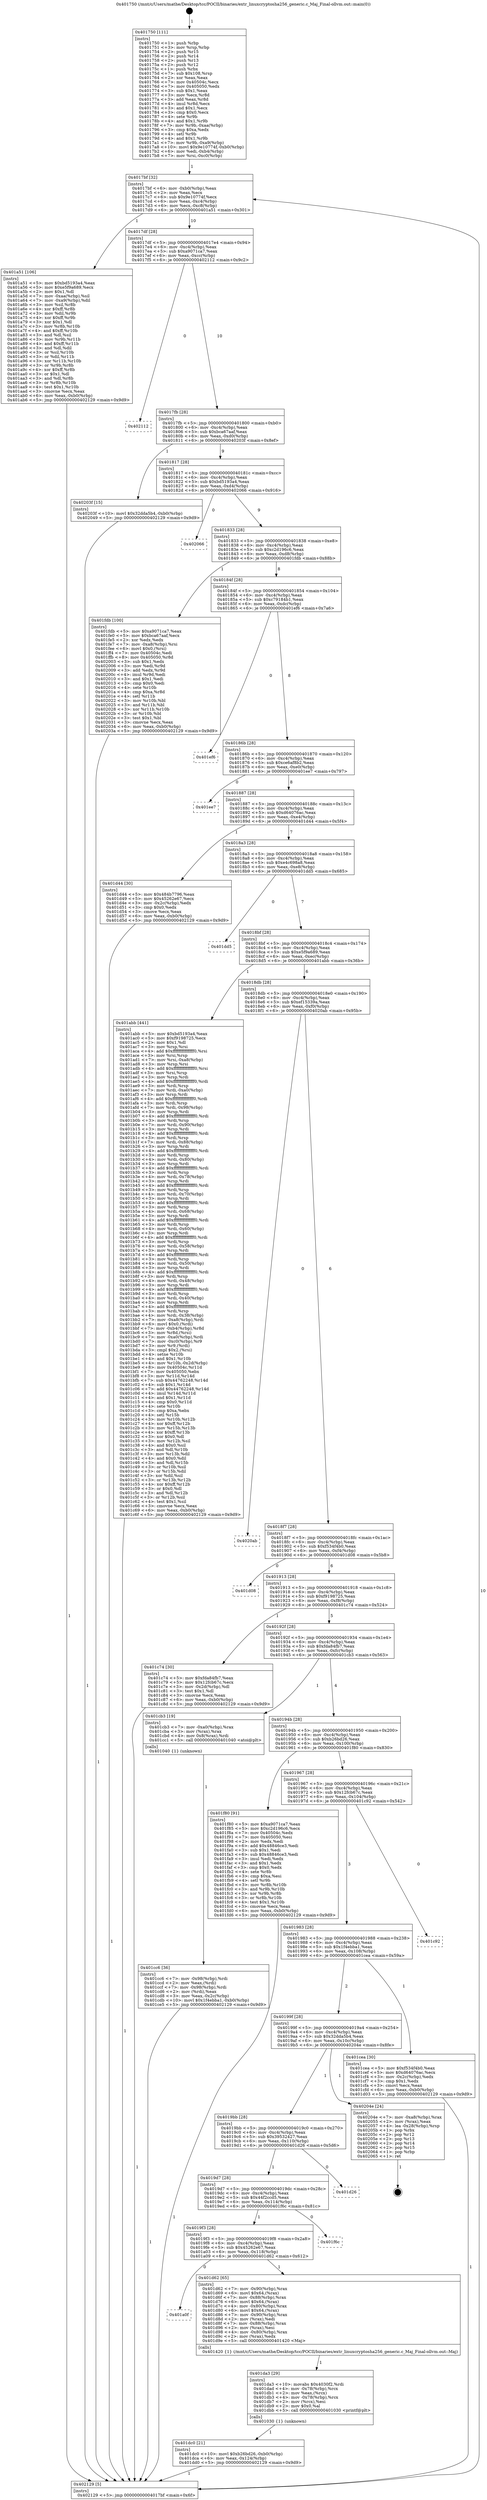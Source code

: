 digraph "0x401750" {
  label = "0x401750 (/mnt/c/Users/mathe/Desktop/tcc/POCII/binaries/extr_linuxcryptosha256_generic.c_Maj_Final-ollvm.out::main(0))"
  labelloc = "t"
  node[shape=record]

  Entry [label="",width=0.3,height=0.3,shape=circle,fillcolor=black,style=filled]
  "0x4017bf" [label="{
     0x4017bf [32]\l
     | [instrs]\l
     &nbsp;&nbsp;0x4017bf \<+6\>: mov -0xb0(%rbp),%eax\l
     &nbsp;&nbsp;0x4017c5 \<+2\>: mov %eax,%ecx\l
     &nbsp;&nbsp;0x4017c7 \<+6\>: sub $0x9e10774f,%ecx\l
     &nbsp;&nbsp;0x4017cd \<+6\>: mov %eax,-0xc4(%rbp)\l
     &nbsp;&nbsp;0x4017d3 \<+6\>: mov %ecx,-0xc8(%rbp)\l
     &nbsp;&nbsp;0x4017d9 \<+6\>: je 0000000000401a51 \<main+0x301\>\l
  }"]
  "0x401a51" [label="{
     0x401a51 [106]\l
     | [instrs]\l
     &nbsp;&nbsp;0x401a51 \<+5\>: mov $0xbd5193a4,%eax\l
     &nbsp;&nbsp;0x401a56 \<+5\>: mov $0xe5f9a689,%ecx\l
     &nbsp;&nbsp;0x401a5b \<+2\>: mov $0x1,%dl\l
     &nbsp;&nbsp;0x401a5d \<+7\>: mov -0xaa(%rbp),%sil\l
     &nbsp;&nbsp;0x401a64 \<+7\>: mov -0xa9(%rbp),%dil\l
     &nbsp;&nbsp;0x401a6b \<+3\>: mov %sil,%r8b\l
     &nbsp;&nbsp;0x401a6e \<+4\>: xor $0xff,%r8b\l
     &nbsp;&nbsp;0x401a72 \<+3\>: mov %dil,%r9b\l
     &nbsp;&nbsp;0x401a75 \<+4\>: xor $0xff,%r9b\l
     &nbsp;&nbsp;0x401a79 \<+3\>: xor $0x1,%dl\l
     &nbsp;&nbsp;0x401a7c \<+3\>: mov %r8b,%r10b\l
     &nbsp;&nbsp;0x401a7f \<+4\>: and $0xff,%r10b\l
     &nbsp;&nbsp;0x401a83 \<+3\>: and %dl,%sil\l
     &nbsp;&nbsp;0x401a86 \<+3\>: mov %r9b,%r11b\l
     &nbsp;&nbsp;0x401a89 \<+4\>: and $0xff,%r11b\l
     &nbsp;&nbsp;0x401a8d \<+3\>: and %dl,%dil\l
     &nbsp;&nbsp;0x401a90 \<+3\>: or %sil,%r10b\l
     &nbsp;&nbsp;0x401a93 \<+3\>: or %dil,%r11b\l
     &nbsp;&nbsp;0x401a96 \<+3\>: xor %r11b,%r10b\l
     &nbsp;&nbsp;0x401a99 \<+3\>: or %r9b,%r8b\l
     &nbsp;&nbsp;0x401a9c \<+4\>: xor $0xff,%r8b\l
     &nbsp;&nbsp;0x401aa0 \<+3\>: or $0x1,%dl\l
     &nbsp;&nbsp;0x401aa3 \<+3\>: and %dl,%r8b\l
     &nbsp;&nbsp;0x401aa6 \<+3\>: or %r8b,%r10b\l
     &nbsp;&nbsp;0x401aa9 \<+4\>: test $0x1,%r10b\l
     &nbsp;&nbsp;0x401aad \<+3\>: cmovne %ecx,%eax\l
     &nbsp;&nbsp;0x401ab0 \<+6\>: mov %eax,-0xb0(%rbp)\l
     &nbsp;&nbsp;0x401ab6 \<+5\>: jmp 0000000000402129 \<main+0x9d9\>\l
  }"]
  "0x4017df" [label="{
     0x4017df [28]\l
     | [instrs]\l
     &nbsp;&nbsp;0x4017df \<+5\>: jmp 00000000004017e4 \<main+0x94\>\l
     &nbsp;&nbsp;0x4017e4 \<+6\>: mov -0xc4(%rbp),%eax\l
     &nbsp;&nbsp;0x4017ea \<+5\>: sub $0xa9071ca7,%eax\l
     &nbsp;&nbsp;0x4017ef \<+6\>: mov %eax,-0xcc(%rbp)\l
     &nbsp;&nbsp;0x4017f5 \<+6\>: je 0000000000402112 \<main+0x9c2\>\l
  }"]
  "0x402129" [label="{
     0x402129 [5]\l
     | [instrs]\l
     &nbsp;&nbsp;0x402129 \<+5\>: jmp 00000000004017bf \<main+0x6f\>\l
  }"]
  "0x401750" [label="{
     0x401750 [111]\l
     | [instrs]\l
     &nbsp;&nbsp;0x401750 \<+1\>: push %rbp\l
     &nbsp;&nbsp;0x401751 \<+3\>: mov %rsp,%rbp\l
     &nbsp;&nbsp;0x401754 \<+2\>: push %r15\l
     &nbsp;&nbsp;0x401756 \<+2\>: push %r14\l
     &nbsp;&nbsp;0x401758 \<+2\>: push %r13\l
     &nbsp;&nbsp;0x40175a \<+2\>: push %r12\l
     &nbsp;&nbsp;0x40175c \<+1\>: push %rbx\l
     &nbsp;&nbsp;0x40175d \<+7\>: sub $0x108,%rsp\l
     &nbsp;&nbsp;0x401764 \<+2\>: xor %eax,%eax\l
     &nbsp;&nbsp;0x401766 \<+7\>: mov 0x40504c,%ecx\l
     &nbsp;&nbsp;0x40176d \<+7\>: mov 0x405050,%edx\l
     &nbsp;&nbsp;0x401774 \<+3\>: sub $0x1,%eax\l
     &nbsp;&nbsp;0x401777 \<+3\>: mov %ecx,%r8d\l
     &nbsp;&nbsp;0x40177a \<+3\>: add %eax,%r8d\l
     &nbsp;&nbsp;0x40177d \<+4\>: imul %r8d,%ecx\l
     &nbsp;&nbsp;0x401781 \<+3\>: and $0x1,%ecx\l
     &nbsp;&nbsp;0x401784 \<+3\>: cmp $0x0,%ecx\l
     &nbsp;&nbsp;0x401787 \<+4\>: sete %r9b\l
     &nbsp;&nbsp;0x40178b \<+4\>: and $0x1,%r9b\l
     &nbsp;&nbsp;0x40178f \<+7\>: mov %r9b,-0xaa(%rbp)\l
     &nbsp;&nbsp;0x401796 \<+3\>: cmp $0xa,%edx\l
     &nbsp;&nbsp;0x401799 \<+4\>: setl %r9b\l
     &nbsp;&nbsp;0x40179d \<+4\>: and $0x1,%r9b\l
     &nbsp;&nbsp;0x4017a1 \<+7\>: mov %r9b,-0xa9(%rbp)\l
     &nbsp;&nbsp;0x4017a8 \<+10\>: movl $0x9e10774f,-0xb0(%rbp)\l
     &nbsp;&nbsp;0x4017b2 \<+6\>: mov %edi,-0xb4(%rbp)\l
     &nbsp;&nbsp;0x4017b8 \<+7\>: mov %rsi,-0xc0(%rbp)\l
  }"]
  Exit [label="",width=0.3,height=0.3,shape=circle,fillcolor=black,style=filled,peripheries=2]
  "0x402112" [label="{
     0x402112\l
  }", style=dashed]
  "0x4017fb" [label="{
     0x4017fb [28]\l
     | [instrs]\l
     &nbsp;&nbsp;0x4017fb \<+5\>: jmp 0000000000401800 \<main+0xb0\>\l
     &nbsp;&nbsp;0x401800 \<+6\>: mov -0xc4(%rbp),%eax\l
     &nbsp;&nbsp;0x401806 \<+5\>: sub $0xbca67aaf,%eax\l
     &nbsp;&nbsp;0x40180b \<+6\>: mov %eax,-0xd0(%rbp)\l
     &nbsp;&nbsp;0x401811 \<+6\>: je 000000000040203f \<main+0x8ef\>\l
  }"]
  "0x401dc0" [label="{
     0x401dc0 [21]\l
     | [instrs]\l
     &nbsp;&nbsp;0x401dc0 \<+10\>: movl $0xb26bd26,-0xb0(%rbp)\l
     &nbsp;&nbsp;0x401dca \<+6\>: mov %eax,-0x124(%rbp)\l
     &nbsp;&nbsp;0x401dd0 \<+5\>: jmp 0000000000402129 \<main+0x9d9\>\l
  }"]
  "0x40203f" [label="{
     0x40203f [15]\l
     | [instrs]\l
     &nbsp;&nbsp;0x40203f \<+10\>: movl $0x32dda5b4,-0xb0(%rbp)\l
     &nbsp;&nbsp;0x402049 \<+5\>: jmp 0000000000402129 \<main+0x9d9\>\l
  }"]
  "0x401817" [label="{
     0x401817 [28]\l
     | [instrs]\l
     &nbsp;&nbsp;0x401817 \<+5\>: jmp 000000000040181c \<main+0xcc\>\l
     &nbsp;&nbsp;0x40181c \<+6\>: mov -0xc4(%rbp),%eax\l
     &nbsp;&nbsp;0x401822 \<+5\>: sub $0xbd5193a4,%eax\l
     &nbsp;&nbsp;0x401827 \<+6\>: mov %eax,-0xd4(%rbp)\l
     &nbsp;&nbsp;0x40182d \<+6\>: je 0000000000402066 \<main+0x916\>\l
  }"]
  "0x401da3" [label="{
     0x401da3 [29]\l
     | [instrs]\l
     &nbsp;&nbsp;0x401da3 \<+10\>: movabs $0x4030f2,%rdi\l
     &nbsp;&nbsp;0x401dad \<+4\>: mov -0x78(%rbp),%rcx\l
     &nbsp;&nbsp;0x401db1 \<+2\>: mov %eax,(%rcx)\l
     &nbsp;&nbsp;0x401db3 \<+4\>: mov -0x78(%rbp),%rcx\l
     &nbsp;&nbsp;0x401db7 \<+2\>: mov (%rcx),%esi\l
     &nbsp;&nbsp;0x401db9 \<+2\>: mov $0x0,%al\l
     &nbsp;&nbsp;0x401dbb \<+5\>: call 0000000000401030 \<printf@plt\>\l
     | [calls]\l
     &nbsp;&nbsp;0x401030 \{1\} (unknown)\l
  }"]
  "0x402066" [label="{
     0x402066\l
  }", style=dashed]
  "0x401833" [label="{
     0x401833 [28]\l
     | [instrs]\l
     &nbsp;&nbsp;0x401833 \<+5\>: jmp 0000000000401838 \<main+0xe8\>\l
     &nbsp;&nbsp;0x401838 \<+6\>: mov -0xc4(%rbp),%eax\l
     &nbsp;&nbsp;0x40183e \<+5\>: sub $0xc2d196c6,%eax\l
     &nbsp;&nbsp;0x401843 \<+6\>: mov %eax,-0xd8(%rbp)\l
     &nbsp;&nbsp;0x401849 \<+6\>: je 0000000000401fdb \<main+0x88b\>\l
  }"]
  "0x401a0f" [label="{
     0x401a0f\l
  }", style=dashed]
  "0x401fdb" [label="{
     0x401fdb [100]\l
     | [instrs]\l
     &nbsp;&nbsp;0x401fdb \<+5\>: mov $0xa9071ca7,%eax\l
     &nbsp;&nbsp;0x401fe0 \<+5\>: mov $0xbca67aaf,%ecx\l
     &nbsp;&nbsp;0x401fe5 \<+2\>: xor %edx,%edx\l
     &nbsp;&nbsp;0x401fe7 \<+7\>: mov -0xa8(%rbp),%rsi\l
     &nbsp;&nbsp;0x401fee \<+6\>: movl $0x0,(%rsi)\l
     &nbsp;&nbsp;0x401ff4 \<+7\>: mov 0x40504c,%edi\l
     &nbsp;&nbsp;0x401ffb \<+8\>: mov 0x405050,%r8d\l
     &nbsp;&nbsp;0x402003 \<+3\>: sub $0x1,%edx\l
     &nbsp;&nbsp;0x402006 \<+3\>: mov %edi,%r9d\l
     &nbsp;&nbsp;0x402009 \<+3\>: add %edx,%r9d\l
     &nbsp;&nbsp;0x40200c \<+4\>: imul %r9d,%edi\l
     &nbsp;&nbsp;0x402010 \<+3\>: and $0x1,%edi\l
     &nbsp;&nbsp;0x402013 \<+3\>: cmp $0x0,%edi\l
     &nbsp;&nbsp;0x402016 \<+4\>: sete %r10b\l
     &nbsp;&nbsp;0x40201a \<+4\>: cmp $0xa,%r8d\l
     &nbsp;&nbsp;0x40201e \<+4\>: setl %r11b\l
     &nbsp;&nbsp;0x402022 \<+3\>: mov %r10b,%bl\l
     &nbsp;&nbsp;0x402025 \<+3\>: and %r11b,%bl\l
     &nbsp;&nbsp;0x402028 \<+3\>: xor %r11b,%r10b\l
     &nbsp;&nbsp;0x40202b \<+3\>: or %r10b,%bl\l
     &nbsp;&nbsp;0x40202e \<+3\>: test $0x1,%bl\l
     &nbsp;&nbsp;0x402031 \<+3\>: cmovne %ecx,%eax\l
     &nbsp;&nbsp;0x402034 \<+6\>: mov %eax,-0xb0(%rbp)\l
     &nbsp;&nbsp;0x40203a \<+5\>: jmp 0000000000402129 \<main+0x9d9\>\l
  }"]
  "0x40184f" [label="{
     0x40184f [28]\l
     | [instrs]\l
     &nbsp;&nbsp;0x40184f \<+5\>: jmp 0000000000401854 \<main+0x104\>\l
     &nbsp;&nbsp;0x401854 \<+6\>: mov -0xc4(%rbp),%eax\l
     &nbsp;&nbsp;0x40185a \<+5\>: sub $0xc79184b1,%eax\l
     &nbsp;&nbsp;0x40185f \<+6\>: mov %eax,-0xdc(%rbp)\l
     &nbsp;&nbsp;0x401865 \<+6\>: je 0000000000401ef6 \<main+0x7a6\>\l
  }"]
  "0x401d62" [label="{
     0x401d62 [65]\l
     | [instrs]\l
     &nbsp;&nbsp;0x401d62 \<+7\>: mov -0x90(%rbp),%rax\l
     &nbsp;&nbsp;0x401d69 \<+6\>: movl $0x64,(%rax)\l
     &nbsp;&nbsp;0x401d6f \<+7\>: mov -0x88(%rbp),%rax\l
     &nbsp;&nbsp;0x401d76 \<+6\>: movl $0x64,(%rax)\l
     &nbsp;&nbsp;0x401d7c \<+4\>: mov -0x80(%rbp),%rax\l
     &nbsp;&nbsp;0x401d80 \<+6\>: movl $0x64,(%rax)\l
     &nbsp;&nbsp;0x401d86 \<+7\>: mov -0x90(%rbp),%rax\l
     &nbsp;&nbsp;0x401d8d \<+2\>: mov (%rax),%edi\l
     &nbsp;&nbsp;0x401d8f \<+7\>: mov -0x88(%rbp),%rax\l
     &nbsp;&nbsp;0x401d96 \<+2\>: mov (%rax),%esi\l
     &nbsp;&nbsp;0x401d98 \<+4\>: mov -0x80(%rbp),%rax\l
     &nbsp;&nbsp;0x401d9c \<+2\>: mov (%rax),%edx\l
     &nbsp;&nbsp;0x401d9e \<+5\>: call 0000000000401420 \<Maj\>\l
     | [calls]\l
     &nbsp;&nbsp;0x401420 \{1\} (/mnt/c/Users/mathe/Desktop/tcc/POCII/binaries/extr_linuxcryptosha256_generic.c_Maj_Final-ollvm.out::Maj)\l
  }"]
  "0x401ef6" [label="{
     0x401ef6\l
  }", style=dashed]
  "0x40186b" [label="{
     0x40186b [28]\l
     | [instrs]\l
     &nbsp;&nbsp;0x40186b \<+5\>: jmp 0000000000401870 \<main+0x120\>\l
     &nbsp;&nbsp;0x401870 \<+6\>: mov -0xc4(%rbp),%eax\l
     &nbsp;&nbsp;0x401876 \<+5\>: sub $0xce6af8b2,%eax\l
     &nbsp;&nbsp;0x40187b \<+6\>: mov %eax,-0xe0(%rbp)\l
     &nbsp;&nbsp;0x401881 \<+6\>: je 0000000000401ee7 \<main+0x797\>\l
  }"]
  "0x4019f3" [label="{
     0x4019f3 [28]\l
     | [instrs]\l
     &nbsp;&nbsp;0x4019f3 \<+5\>: jmp 00000000004019f8 \<main+0x2a8\>\l
     &nbsp;&nbsp;0x4019f8 \<+6\>: mov -0xc4(%rbp),%eax\l
     &nbsp;&nbsp;0x4019fe \<+5\>: sub $0x45262e67,%eax\l
     &nbsp;&nbsp;0x401a03 \<+6\>: mov %eax,-0x118(%rbp)\l
     &nbsp;&nbsp;0x401a09 \<+6\>: je 0000000000401d62 \<main+0x612\>\l
  }"]
  "0x401ee7" [label="{
     0x401ee7\l
  }", style=dashed]
  "0x401887" [label="{
     0x401887 [28]\l
     | [instrs]\l
     &nbsp;&nbsp;0x401887 \<+5\>: jmp 000000000040188c \<main+0x13c\>\l
     &nbsp;&nbsp;0x40188c \<+6\>: mov -0xc4(%rbp),%eax\l
     &nbsp;&nbsp;0x401892 \<+5\>: sub $0xd64076ac,%eax\l
     &nbsp;&nbsp;0x401897 \<+6\>: mov %eax,-0xe4(%rbp)\l
     &nbsp;&nbsp;0x40189d \<+6\>: je 0000000000401d44 \<main+0x5f4\>\l
  }"]
  "0x401f6c" [label="{
     0x401f6c\l
  }", style=dashed]
  "0x401d44" [label="{
     0x401d44 [30]\l
     | [instrs]\l
     &nbsp;&nbsp;0x401d44 \<+5\>: mov $0x484b7796,%eax\l
     &nbsp;&nbsp;0x401d49 \<+5\>: mov $0x45262e67,%ecx\l
     &nbsp;&nbsp;0x401d4e \<+3\>: mov -0x2c(%rbp),%edx\l
     &nbsp;&nbsp;0x401d51 \<+3\>: cmp $0x0,%edx\l
     &nbsp;&nbsp;0x401d54 \<+3\>: cmove %ecx,%eax\l
     &nbsp;&nbsp;0x401d57 \<+6\>: mov %eax,-0xb0(%rbp)\l
     &nbsp;&nbsp;0x401d5d \<+5\>: jmp 0000000000402129 \<main+0x9d9\>\l
  }"]
  "0x4018a3" [label="{
     0x4018a3 [28]\l
     | [instrs]\l
     &nbsp;&nbsp;0x4018a3 \<+5\>: jmp 00000000004018a8 \<main+0x158\>\l
     &nbsp;&nbsp;0x4018a8 \<+6\>: mov -0xc4(%rbp),%eax\l
     &nbsp;&nbsp;0x4018ae \<+5\>: sub $0xe4c698a8,%eax\l
     &nbsp;&nbsp;0x4018b3 \<+6\>: mov %eax,-0xe8(%rbp)\l
     &nbsp;&nbsp;0x4018b9 \<+6\>: je 0000000000401dd5 \<main+0x685\>\l
  }"]
  "0x4019d7" [label="{
     0x4019d7 [28]\l
     | [instrs]\l
     &nbsp;&nbsp;0x4019d7 \<+5\>: jmp 00000000004019dc \<main+0x28c\>\l
     &nbsp;&nbsp;0x4019dc \<+6\>: mov -0xc4(%rbp),%eax\l
     &nbsp;&nbsp;0x4019e2 \<+5\>: sub $0x44f2ccd5,%eax\l
     &nbsp;&nbsp;0x4019e7 \<+6\>: mov %eax,-0x114(%rbp)\l
     &nbsp;&nbsp;0x4019ed \<+6\>: je 0000000000401f6c \<main+0x81c\>\l
  }"]
  "0x401dd5" [label="{
     0x401dd5\l
  }", style=dashed]
  "0x4018bf" [label="{
     0x4018bf [28]\l
     | [instrs]\l
     &nbsp;&nbsp;0x4018bf \<+5\>: jmp 00000000004018c4 \<main+0x174\>\l
     &nbsp;&nbsp;0x4018c4 \<+6\>: mov -0xc4(%rbp),%eax\l
     &nbsp;&nbsp;0x4018ca \<+5\>: sub $0xe5f9a689,%eax\l
     &nbsp;&nbsp;0x4018cf \<+6\>: mov %eax,-0xec(%rbp)\l
     &nbsp;&nbsp;0x4018d5 \<+6\>: je 0000000000401abb \<main+0x36b\>\l
  }"]
  "0x401d26" [label="{
     0x401d26\l
  }", style=dashed]
  "0x401abb" [label="{
     0x401abb [441]\l
     | [instrs]\l
     &nbsp;&nbsp;0x401abb \<+5\>: mov $0xbd5193a4,%eax\l
     &nbsp;&nbsp;0x401ac0 \<+5\>: mov $0xf9198725,%ecx\l
     &nbsp;&nbsp;0x401ac5 \<+2\>: mov $0x1,%dl\l
     &nbsp;&nbsp;0x401ac7 \<+3\>: mov %rsp,%rsi\l
     &nbsp;&nbsp;0x401aca \<+4\>: add $0xfffffffffffffff0,%rsi\l
     &nbsp;&nbsp;0x401ace \<+3\>: mov %rsi,%rsp\l
     &nbsp;&nbsp;0x401ad1 \<+7\>: mov %rsi,-0xa8(%rbp)\l
     &nbsp;&nbsp;0x401ad8 \<+3\>: mov %rsp,%rsi\l
     &nbsp;&nbsp;0x401adb \<+4\>: add $0xfffffffffffffff0,%rsi\l
     &nbsp;&nbsp;0x401adf \<+3\>: mov %rsi,%rsp\l
     &nbsp;&nbsp;0x401ae2 \<+3\>: mov %rsp,%rdi\l
     &nbsp;&nbsp;0x401ae5 \<+4\>: add $0xfffffffffffffff0,%rdi\l
     &nbsp;&nbsp;0x401ae9 \<+3\>: mov %rdi,%rsp\l
     &nbsp;&nbsp;0x401aec \<+7\>: mov %rdi,-0xa0(%rbp)\l
     &nbsp;&nbsp;0x401af3 \<+3\>: mov %rsp,%rdi\l
     &nbsp;&nbsp;0x401af6 \<+4\>: add $0xfffffffffffffff0,%rdi\l
     &nbsp;&nbsp;0x401afa \<+3\>: mov %rdi,%rsp\l
     &nbsp;&nbsp;0x401afd \<+7\>: mov %rdi,-0x98(%rbp)\l
     &nbsp;&nbsp;0x401b04 \<+3\>: mov %rsp,%rdi\l
     &nbsp;&nbsp;0x401b07 \<+4\>: add $0xfffffffffffffff0,%rdi\l
     &nbsp;&nbsp;0x401b0b \<+3\>: mov %rdi,%rsp\l
     &nbsp;&nbsp;0x401b0e \<+7\>: mov %rdi,-0x90(%rbp)\l
     &nbsp;&nbsp;0x401b15 \<+3\>: mov %rsp,%rdi\l
     &nbsp;&nbsp;0x401b18 \<+4\>: add $0xfffffffffffffff0,%rdi\l
     &nbsp;&nbsp;0x401b1c \<+3\>: mov %rdi,%rsp\l
     &nbsp;&nbsp;0x401b1f \<+7\>: mov %rdi,-0x88(%rbp)\l
     &nbsp;&nbsp;0x401b26 \<+3\>: mov %rsp,%rdi\l
     &nbsp;&nbsp;0x401b29 \<+4\>: add $0xfffffffffffffff0,%rdi\l
     &nbsp;&nbsp;0x401b2d \<+3\>: mov %rdi,%rsp\l
     &nbsp;&nbsp;0x401b30 \<+4\>: mov %rdi,-0x80(%rbp)\l
     &nbsp;&nbsp;0x401b34 \<+3\>: mov %rsp,%rdi\l
     &nbsp;&nbsp;0x401b37 \<+4\>: add $0xfffffffffffffff0,%rdi\l
     &nbsp;&nbsp;0x401b3b \<+3\>: mov %rdi,%rsp\l
     &nbsp;&nbsp;0x401b3e \<+4\>: mov %rdi,-0x78(%rbp)\l
     &nbsp;&nbsp;0x401b42 \<+3\>: mov %rsp,%rdi\l
     &nbsp;&nbsp;0x401b45 \<+4\>: add $0xfffffffffffffff0,%rdi\l
     &nbsp;&nbsp;0x401b49 \<+3\>: mov %rdi,%rsp\l
     &nbsp;&nbsp;0x401b4c \<+4\>: mov %rdi,-0x70(%rbp)\l
     &nbsp;&nbsp;0x401b50 \<+3\>: mov %rsp,%rdi\l
     &nbsp;&nbsp;0x401b53 \<+4\>: add $0xfffffffffffffff0,%rdi\l
     &nbsp;&nbsp;0x401b57 \<+3\>: mov %rdi,%rsp\l
     &nbsp;&nbsp;0x401b5a \<+4\>: mov %rdi,-0x68(%rbp)\l
     &nbsp;&nbsp;0x401b5e \<+3\>: mov %rsp,%rdi\l
     &nbsp;&nbsp;0x401b61 \<+4\>: add $0xfffffffffffffff0,%rdi\l
     &nbsp;&nbsp;0x401b65 \<+3\>: mov %rdi,%rsp\l
     &nbsp;&nbsp;0x401b68 \<+4\>: mov %rdi,-0x60(%rbp)\l
     &nbsp;&nbsp;0x401b6c \<+3\>: mov %rsp,%rdi\l
     &nbsp;&nbsp;0x401b6f \<+4\>: add $0xfffffffffffffff0,%rdi\l
     &nbsp;&nbsp;0x401b73 \<+3\>: mov %rdi,%rsp\l
     &nbsp;&nbsp;0x401b76 \<+4\>: mov %rdi,-0x58(%rbp)\l
     &nbsp;&nbsp;0x401b7a \<+3\>: mov %rsp,%rdi\l
     &nbsp;&nbsp;0x401b7d \<+4\>: add $0xfffffffffffffff0,%rdi\l
     &nbsp;&nbsp;0x401b81 \<+3\>: mov %rdi,%rsp\l
     &nbsp;&nbsp;0x401b84 \<+4\>: mov %rdi,-0x50(%rbp)\l
     &nbsp;&nbsp;0x401b88 \<+3\>: mov %rsp,%rdi\l
     &nbsp;&nbsp;0x401b8b \<+4\>: add $0xfffffffffffffff0,%rdi\l
     &nbsp;&nbsp;0x401b8f \<+3\>: mov %rdi,%rsp\l
     &nbsp;&nbsp;0x401b92 \<+4\>: mov %rdi,-0x48(%rbp)\l
     &nbsp;&nbsp;0x401b96 \<+3\>: mov %rsp,%rdi\l
     &nbsp;&nbsp;0x401b99 \<+4\>: add $0xfffffffffffffff0,%rdi\l
     &nbsp;&nbsp;0x401b9d \<+3\>: mov %rdi,%rsp\l
     &nbsp;&nbsp;0x401ba0 \<+4\>: mov %rdi,-0x40(%rbp)\l
     &nbsp;&nbsp;0x401ba4 \<+3\>: mov %rsp,%rdi\l
     &nbsp;&nbsp;0x401ba7 \<+4\>: add $0xfffffffffffffff0,%rdi\l
     &nbsp;&nbsp;0x401bab \<+3\>: mov %rdi,%rsp\l
     &nbsp;&nbsp;0x401bae \<+4\>: mov %rdi,-0x38(%rbp)\l
     &nbsp;&nbsp;0x401bb2 \<+7\>: mov -0xa8(%rbp),%rdi\l
     &nbsp;&nbsp;0x401bb9 \<+6\>: movl $0x0,(%rdi)\l
     &nbsp;&nbsp;0x401bbf \<+7\>: mov -0xb4(%rbp),%r8d\l
     &nbsp;&nbsp;0x401bc6 \<+3\>: mov %r8d,(%rsi)\l
     &nbsp;&nbsp;0x401bc9 \<+7\>: mov -0xa0(%rbp),%rdi\l
     &nbsp;&nbsp;0x401bd0 \<+7\>: mov -0xc0(%rbp),%r9\l
     &nbsp;&nbsp;0x401bd7 \<+3\>: mov %r9,(%rdi)\l
     &nbsp;&nbsp;0x401bda \<+3\>: cmpl $0x2,(%rsi)\l
     &nbsp;&nbsp;0x401bdd \<+4\>: setne %r10b\l
     &nbsp;&nbsp;0x401be1 \<+4\>: and $0x1,%r10b\l
     &nbsp;&nbsp;0x401be5 \<+4\>: mov %r10b,-0x2d(%rbp)\l
     &nbsp;&nbsp;0x401be9 \<+8\>: mov 0x40504c,%r11d\l
     &nbsp;&nbsp;0x401bf1 \<+7\>: mov 0x405050,%ebx\l
     &nbsp;&nbsp;0x401bf8 \<+3\>: mov %r11d,%r14d\l
     &nbsp;&nbsp;0x401bfb \<+7\>: sub $0x44762248,%r14d\l
     &nbsp;&nbsp;0x401c02 \<+4\>: sub $0x1,%r14d\l
     &nbsp;&nbsp;0x401c06 \<+7\>: add $0x44762248,%r14d\l
     &nbsp;&nbsp;0x401c0d \<+4\>: imul %r14d,%r11d\l
     &nbsp;&nbsp;0x401c11 \<+4\>: and $0x1,%r11d\l
     &nbsp;&nbsp;0x401c15 \<+4\>: cmp $0x0,%r11d\l
     &nbsp;&nbsp;0x401c19 \<+4\>: sete %r10b\l
     &nbsp;&nbsp;0x401c1d \<+3\>: cmp $0xa,%ebx\l
     &nbsp;&nbsp;0x401c20 \<+4\>: setl %r15b\l
     &nbsp;&nbsp;0x401c24 \<+3\>: mov %r10b,%r12b\l
     &nbsp;&nbsp;0x401c27 \<+4\>: xor $0xff,%r12b\l
     &nbsp;&nbsp;0x401c2b \<+3\>: mov %r15b,%r13b\l
     &nbsp;&nbsp;0x401c2e \<+4\>: xor $0xff,%r13b\l
     &nbsp;&nbsp;0x401c32 \<+3\>: xor $0x0,%dl\l
     &nbsp;&nbsp;0x401c35 \<+3\>: mov %r12b,%sil\l
     &nbsp;&nbsp;0x401c38 \<+4\>: and $0x0,%sil\l
     &nbsp;&nbsp;0x401c3c \<+3\>: and %dl,%r10b\l
     &nbsp;&nbsp;0x401c3f \<+3\>: mov %r13b,%dil\l
     &nbsp;&nbsp;0x401c42 \<+4\>: and $0x0,%dil\l
     &nbsp;&nbsp;0x401c46 \<+3\>: and %dl,%r15b\l
     &nbsp;&nbsp;0x401c49 \<+3\>: or %r10b,%sil\l
     &nbsp;&nbsp;0x401c4c \<+3\>: or %r15b,%dil\l
     &nbsp;&nbsp;0x401c4f \<+3\>: xor %dil,%sil\l
     &nbsp;&nbsp;0x401c52 \<+3\>: or %r13b,%r12b\l
     &nbsp;&nbsp;0x401c55 \<+4\>: xor $0xff,%r12b\l
     &nbsp;&nbsp;0x401c59 \<+3\>: or $0x0,%dl\l
     &nbsp;&nbsp;0x401c5c \<+3\>: and %dl,%r12b\l
     &nbsp;&nbsp;0x401c5f \<+3\>: or %r12b,%sil\l
     &nbsp;&nbsp;0x401c62 \<+4\>: test $0x1,%sil\l
     &nbsp;&nbsp;0x401c66 \<+3\>: cmovne %ecx,%eax\l
     &nbsp;&nbsp;0x401c69 \<+6\>: mov %eax,-0xb0(%rbp)\l
     &nbsp;&nbsp;0x401c6f \<+5\>: jmp 0000000000402129 \<main+0x9d9\>\l
  }"]
  "0x4018db" [label="{
     0x4018db [28]\l
     | [instrs]\l
     &nbsp;&nbsp;0x4018db \<+5\>: jmp 00000000004018e0 \<main+0x190\>\l
     &nbsp;&nbsp;0x4018e0 \<+6\>: mov -0xc4(%rbp),%eax\l
     &nbsp;&nbsp;0x4018e6 \<+5\>: sub $0xef15339a,%eax\l
     &nbsp;&nbsp;0x4018eb \<+6\>: mov %eax,-0xf0(%rbp)\l
     &nbsp;&nbsp;0x4018f1 \<+6\>: je 00000000004020ab \<main+0x95b\>\l
  }"]
  "0x4019bb" [label="{
     0x4019bb [28]\l
     | [instrs]\l
     &nbsp;&nbsp;0x4019bb \<+5\>: jmp 00000000004019c0 \<main+0x270\>\l
     &nbsp;&nbsp;0x4019c0 \<+6\>: mov -0xc4(%rbp),%eax\l
     &nbsp;&nbsp;0x4019c6 \<+5\>: sub $0x39532427,%eax\l
     &nbsp;&nbsp;0x4019cb \<+6\>: mov %eax,-0x110(%rbp)\l
     &nbsp;&nbsp;0x4019d1 \<+6\>: je 0000000000401d26 \<main+0x5d6\>\l
  }"]
  "0x40204e" [label="{
     0x40204e [24]\l
     | [instrs]\l
     &nbsp;&nbsp;0x40204e \<+7\>: mov -0xa8(%rbp),%rax\l
     &nbsp;&nbsp;0x402055 \<+2\>: mov (%rax),%eax\l
     &nbsp;&nbsp;0x402057 \<+4\>: lea -0x28(%rbp),%rsp\l
     &nbsp;&nbsp;0x40205b \<+1\>: pop %rbx\l
     &nbsp;&nbsp;0x40205c \<+2\>: pop %r12\l
     &nbsp;&nbsp;0x40205e \<+2\>: pop %r13\l
     &nbsp;&nbsp;0x402060 \<+2\>: pop %r14\l
     &nbsp;&nbsp;0x402062 \<+2\>: pop %r15\l
     &nbsp;&nbsp;0x402064 \<+1\>: pop %rbp\l
     &nbsp;&nbsp;0x402065 \<+1\>: ret\l
  }"]
  "0x4020ab" [label="{
     0x4020ab\l
  }", style=dashed]
  "0x4018f7" [label="{
     0x4018f7 [28]\l
     | [instrs]\l
     &nbsp;&nbsp;0x4018f7 \<+5\>: jmp 00000000004018fc \<main+0x1ac\>\l
     &nbsp;&nbsp;0x4018fc \<+6\>: mov -0xc4(%rbp),%eax\l
     &nbsp;&nbsp;0x401902 \<+5\>: sub $0xf534f4b0,%eax\l
     &nbsp;&nbsp;0x401907 \<+6\>: mov %eax,-0xf4(%rbp)\l
     &nbsp;&nbsp;0x40190d \<+6\>: je 0000000000401d08 \<main+0x5b8\>\l
  }"]
  "0x40199f" [label="{
     0x40199f [28]\l
     | [instrs]\l
     &nbsp;&nbsp;0x40199f \<+5\>: jmp 00000000004019a4 \<main+0x254\>\l
     &nbsp;&nbsp;0x4019a4 \<+6\>: mov -0xc4(%rbp),%eax\l
     &nbsp;&nbsp;0x4019aa \<+5\>: sub $0x32dda5b4,%eax\l
     &nbsp;&nbsp;0x4019af \<+6\>: mov %eax,-0x10c(%rbp)\l
     &nbsp;&nbsp;0x4019b5 \<+6\>: je 000000000040204e \<main+0x8fe\>\l
  }"]
  "0x401d08" [label="{
     0x401d08\l
  }", style=dashed]
  "0x401913" [label="{
     0x401913 [28]\l
     | [instrs]\l
     &nbsp;&nbsp;0x401913 \<+5\>: jmp 0000000000401918 \<main+0x1c8\>\l
     &nbsp;&nbsp;0x401918 \<+6\>: mov -0xc4(%rbp),%eax\l
     &nbsp;&nbsp;0x40191e \<+5\>: sub $0xf9198725,%eax\l
     &nbsp;&nbsp;0x401923 \<+6\>: mov %eax,-0xf8(%rbp)\l
     &nbsp;&nbsp;0x401929 \<+6\>: je 0000000000401c74 \<main+0x524\>\l
  }"]
  "0x401cea" [label="{
     0x401cea [30]\l
     | [instrs]\l
     &nbsp;&nbsp;0x401cea \<+5\>: mov $0xf534f4b0,%eax\l
     &nbsp;&nbsp;0x401cef \<+5\>: mov $0xd64076ac,%ecx\l
     &nbsp;&nbsp;0x401cf4 \<+3\>: mov -0x2c(%rbp),%edx\l
     &nbsp;&nbsp;0x401cf7 \<+3\>: cmp $0x1,%edx\l
     &nbsp;&nbsp;0x401cfa \<+3\>: cmovl %ecx,%eax\l
     &nbsp;&nbsp;0x401cfd \<+6\>: mov %eax,-0xb0(%rbp)\l
     &nbsp;&nbsp;0x401d03 \<+5\>: jmp 0000000000402129 \<main+0x9d9\>\l
  }"]
  "0x401c74" [label="{
     0x401c74 [30]\l
     | [instrs]\l
     &nbsp;&nbsp;0x401c74 \<+5\>: mov $0xfda84fb7,%eax\l
     &nbsp;&nbsp;0x401c79 \<+5\>: mov $0x12fcb67c,%ecx\l
     &nbsp;&nbsp;0x401c7e \<+3\>: mov -0x2d(%rbp),%dl\l
     &nbsp;&nbsp;0x401c81 \<+3\>: test $0x1,%dl\l
     &nbsp;&nbsp;0x401c84 \<+3\>: cmovne %ecx,%eax\l
     &nbsp;&nbsp;0x401c87 \<+6\>: mov %eax,-0xb0(%rbp)\l
     &nbsp;&nbsp;0x401c8d \<+5\>: jmp 0000000000402129 \<main+0x9d9\>\l
  }"]
  "0x40192f" [label="{
     0x40192f [28]\l
     | [instrs]\l
     &nbsp;&nbsp;0x40192f \<+5\>: jmp 0000000000401934 \<main+0x1e4\>\l
     &nbsp;&nbsp;0x401934 \<+6\>: mov -0xc4(%rbp),%eax\l
     &nbsp;&nbsp;0x40193a \<+5\>: sub $0xfda84fb7,%eax\l
     &nbsp;&nbsp;0x40193f \<+6\>: mov %eax,-0xfc(%rbp)\l
     &nbsp;&nbsp;0x401945 \<+6\>: je 0000000000401cb3 \<main+0x563\>\l
  }"]
  "0x401983" [label="{
     0x401983 [28]\l
     | [instrs]\l
     &nbsp;&nbsp;0x401983 \<+5\>: jmp 0000000000401988 \<main+0x238\>\l
     &nbsp;&nbsp;0x401988 \<+6\>: mov -0xc4(%rbp),%eax\l
     &nbsp;&nbsp;0x40198e \<+5\>: sub $0x1f4ebba1,%eax\l
     &nbsp;&nbsp;0x401993 \<+6\>: mov %eax,-0x108(%rbp)\l
     &nbsp;&nbsp;0x401999 \<+6\>: je 0000000000401cea \<main+0x59a\>\l
  }"]
  "0x401cb3" [label="{
     0x401cb3 [19]\l
     | [instrs]\l
     &nbsp;&nbsp;0x401cb3 \<+7\>: mov -0xa0(%rbp),%rax\l
     &nbsp;&nbsp;0x401cba \<+3\>: mov (%rax),%rax\l
     &nbsp;&nbsp;0x401cbd \<+4\>: mov 0x8(%rax),%rdi\l
     &nbsp;&nbsp;0x401cc1 \<+5\>: call 0000000000401040 \<atoi@plt\>\l
     | [calls]\l
     &nbsp;&nbsp;0x401040 \{1\} (unknown)\l
  }"]
  "0x40194b" [label="{
     0x40194b [28]\l
     | [instrs]\l
     &nbsp;&nbsp;0x40194b \<+5\>: jmp 0000000000401950 \<main+0x200\>\l
     &nbsp;&nbsp;0x401950 \<+6\>: mov -0xc4(%rbp),%eax\l
     &nbsp;&nbsp;0x401956 \<+5\>: sub $0xb26bd26,%eax\l
     &nbsp;&nbsp;0x40195b \<+6\>: mov %eax,-0x100(%rbp)\l
     &nbsp;&nbsp;0x401961 \<+6\>: je 0000000000401f80 \<main+0x830\>\l
  }"]
  "0x401cc6" [label="{
     0x401cc6 [36]\l
     | [instrs]\l
     &nbsp;&nbsp;0x401cc6 \<+7\>: mov -0x98(%rbp),%rdi\l
     &nbsp;&nbsp;0x401ccd \<+2\>: mov %eax,(%rdi)\l
     &nbsp;&nbsp;0x401ccf \<+7\>: mov -0x98(%rbp),%rdi\l
     &nbsp;&nbsp;0x401cd6 \<+2\>: mov (%rdi),%eax\l
     &nbsp;&nbsp;0x401cd8 \<+3\>: mov %eax,-0x2c(%rbp)\l
     &nbsp;&nbsp;0x401cdb \<+10\>: movl $0x1f4ebba1,-0xb0(%rbp)\l
     &nbsp;&nbsp;0x401ce5 \<+5\>: jmp 0000000000402129 \<main+0x9d9\>\l
  }"]
  "0x401c92" [label="{
     0x401c92\l
  }", style=dashed]
  "0x401f80" [label="{
     0x401f80 [91]\l
     | [instrs]\l
     &nbsp;&nbsp;0x401f80 \<+5\>: mov $0xa9071ca7,%eax\l
     &nbsp;&nbsp;0x401f85 \<+5\>: mov $0xc2d196c6,%ecx\l
     &nbsp;&nbsp;0x401f8a \<+7\>: mov 0x40504c,%edx\l
     &nbsp;&nbsp;0x401f91 \<+7\>: mov 0x405050,%esi\l
     &nbsp;&nbsp;0x401f98 \<+2\>: mov %edx,%edi\l
     &nbsp;&nbsp;0x401f9a \<+6\>: add $0x48846ce3,%edi\l
     &nbsp;&nbsp;0x401fa0 \<+3\>: sub $0x1,%edi\l
     &nbsp;&nbsp;0x401fa3 \<+6\>: sub $0x48846ce3,%edi\l
     &nbsp;&nbsp;0x401fa9 \<+3\>: imul %edi,%edx\l
     &nbsp;&nbsp;0x401fac \<+3\>: and $0x1,%edx\l
     &nbsp;&nbsp;0x401faf \<+3\>: cmp $0x0,%edx\l
     &nbsp;&nbsp;0x401fb2 \<+4\>: sete %r8b\l
     &nbsp;&nbsp;0x401fb6 \<+3\>: cmp $0xa,%esi\l
     &nbsp;&nbsp;0x401fb9 \<+4\>: setl %r9b\l
     &nbsp;&nbsp;0x401fbd \<+3\>: mov %r8b,%r10b\l
     &nbsp;&nbsp;0x401fc0 \<+3\>: and %r9b,%r10b\l
     &nbsp;&nbsp;0x401fc3 \<+3\>: xor %r9b,%r8b\l
     &nbsp;&nbsp;0x401fc6 \<+3\>: or %r8b,%r10b\l
     &nbsp;&nbsp;0x401fc9 \<+4\>: test $0x1,%r10b\l
     &nbsp;&nbsp;0x401fcd \<+3\>: cmovne %ecx,%eax\l
     &nbsp;&nbsp;0x401fd0 \<+6\>: mov %eax,-0xb0(%rbp)\l
     &nbsp;&nbsp;0x401fd6 \<+5\>: jmp 0000000000402129 \<main+0x9d9\>\l
  }"]
  "0x401967" [label="{
     0x401967 [28]\l
     | [instrs]\l
     &nbsp;&nbsp;0x401967 \<+5\>: jmp 000000000040196c \<main+0x21c\>\l
     &nbsp;&nbsp;0x40196c \<+6\>: mov -0xc4(%rbp),%eax\l
     &nbsp;&nbsp;0x401972 \<+5\>: sub $0x12fcb67c,%eax\l
     &nbsp;&nbsp;0x401977 \<+6\>: mov %eax,-0x104(%rbp)\l
     &nbsp;&nbsp;0x40197d \<+6\>: je 0000000000401c92 \<main+0x542\>\l
  }"]
  Entry -> "0x401750" [label=" 1"]
  "0x4017bf" -> "0x401a51" [label=" 1"]
  "0x4017bf" -> "0x4017df" [label=" 10"]
  "0x401a51" -> "0x402129" [label=" 1"]
  "0x401750" -> "0x4017bf" [label=" 1"]
  "0x402129" -> "0x4017bf" [label=" 10"]
  "0x40204e" -> Exit [label=" 1"]
  "0x4017df" -> "0x402112" [label=" 0"]
  "0x4017df" -> "0x4017fb" [label=" 10"]
  "0x40203f" -> "0x402129" [label=" 1"]
  "0x4017fb" -> "0x40203f" [label=" 1"]
  "0x4017fb" -> "0x401817" [label=" 9"]
  "0x401fdb" -> "0x402129" [label=" 1"]
  "0x401817" -> "0x402066" [label=" 0"]
  "0x401817" -> "0x401833" [label=" 9"]
  "0x401f80" -> "0x402129" [label=" 1"]
  "0x401833" -> "0x401fdb" [label=" 1"]
  "0x401833" -> "0x40184f" [label=" 8"]
  "0x401dc0" -> "0x402129" [label=" 1"]
  "0x40184f" -> "0x401ef6" [label=" 0"]
  "0x40184f" -> "0x40186b" [label=" 8"]
  "0x401da3" -> "0x401dc0" [label=" 1"]
  "0x40186b" -> "0x401ee7" [label=" 0"]
  "0x40186b" -> "0x401887" [label=" 8"]
  "0x4019f3" -> "0x401a0f" [label=" 0"]
  "0x401887" -> "0x401d44" [label=" 1"]
  "0x401887" -> "0x4018a3" [label=" 7"]
  "0x4019f3" -> "0x401d62" [label=" 1"]
  "0x4018a3" -> "0x401dd5" [label=" 0"]
  "0x4018a3" -> "0x4018bf" [label=" 7"]
  "0x4019d7" -> "0x4019f3" [label=" 1"]
  "0x4018bf" -> "0x401abb" [label=" 1"]
  "0x4018bf" -> "0x4018db" [label=" 6"]
  "0x4019d7" -> "0x401f6c" [label=" 0"]
  "0x401abb" -> "0x402129" [label=" 1"]
  "0x4019bb" -> "0x4019d7" [label=" 1"]
  "0x4018db" -> "0x4020ab" [label=" 0"]
  "0x4018db" -> "0x4018f7" [label=" 6"]
  "0x4019bb" -> "0x401d26" [label=" 0"]
  "0x4018f7" -> "0x401d08" [label=" 0"]
  "0x4018f7" -> "0x401913" [label=" 6"]
  "0x40199f" -> "0x4019bb" [label=" 1"]
  "0x401913" -> "0x401c74" [label=" 1"]
  "0x401913" -> "0x40192f" [label=" 5"]
  "0x401c74" -> "0x402129" [label=" 1"]
  "0x40199f" -> "0x40204e" [label=" 1"]
  "0x40192f" -> "0x401cb3" [label=" 1"]
  "0x40192f" -> "0x40194b" [label=" 4"]
  "0x401cb3" -> "0x401cc6" [label=" 1"]
  "0x401cc6" -> "0x402129" [label=" 1"]
  "0x401d44" -> "0x402129" [label=" 1"]
  "0x40194b" -> "0x401f80" [label=" 1"]
  "0x40194b" -> "0x401967" [label=" 3"]
  "0x401cea" -> "0x402129" [label=" 1"]
  "0x401967" -> "0x401c92" [label=" 0"]
  "0x401967" -> "0x401983" [label=" 3"]
  "0x401d62" -> "0x401da3" [label=" 1"]
  "0x401983" -> "0x401cea" [label=" 1"]
  "0x401983" -> "0x40199f" [label=" 2"]
}

